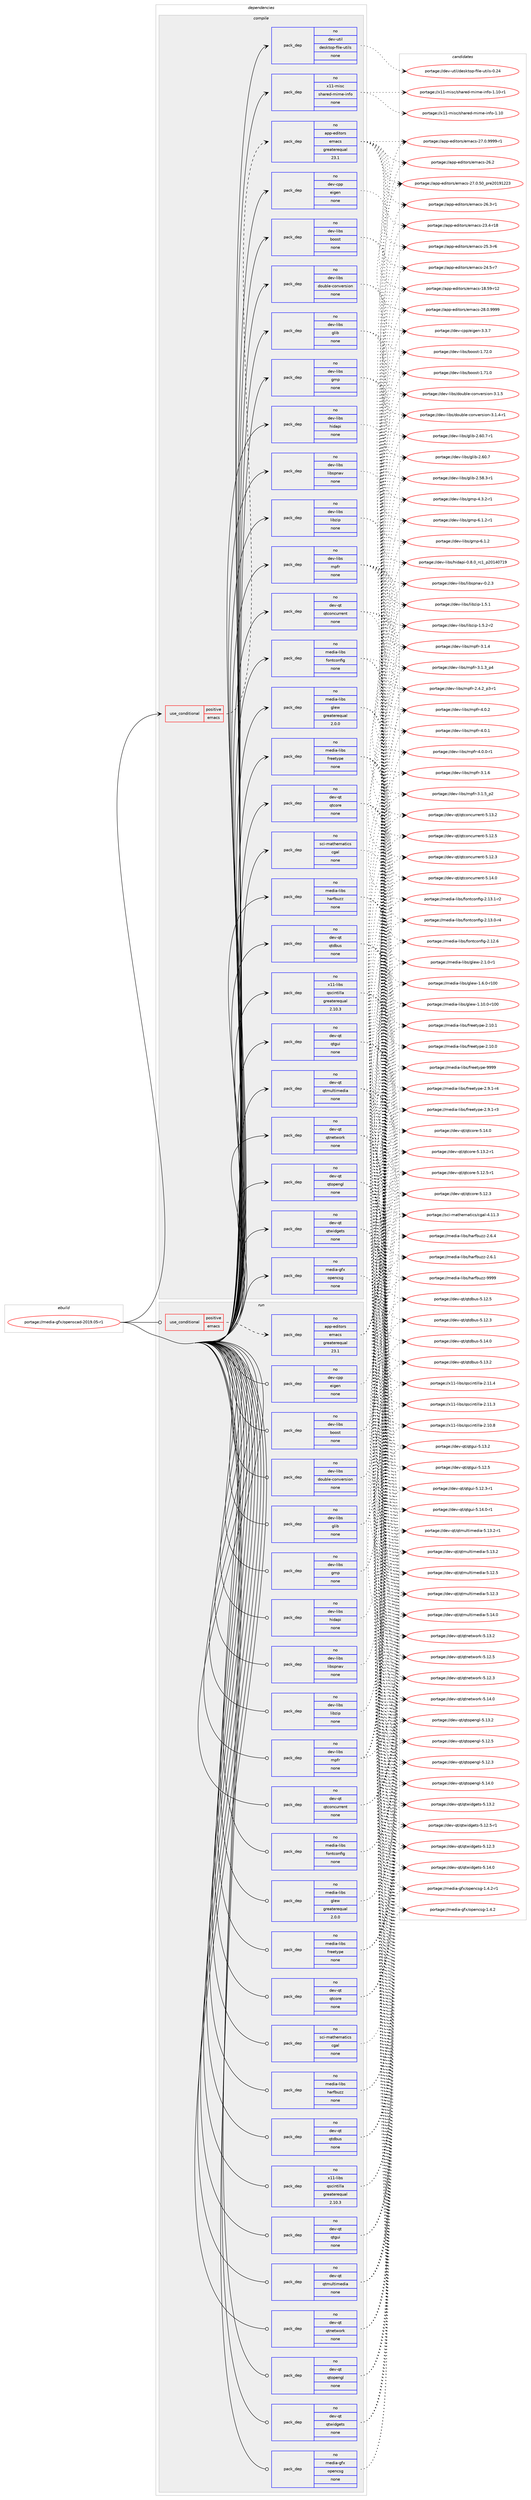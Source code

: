digraph prolog {

# *************
# Graph options
# *************

newrank=true;
concentrate=true;
compound=true;
graph [rankdir=LR,fontname=Helvetica,fontsize=10,ranksep=1.5];#, ranksep=2.5, nodesep=0.2];
edge  [arrowhead=vee];
node  [fontname=Helvetica,fontsize=10];

# **********
# The ebuild
# **********

subgraph cluster_leftcol {
color=gray;
label=<<i>ebuild</i>>;
id [label="portage://media-gfx/openscad-2019.05-r1", color=red, width=4, href="../media-gfx/openscad-2019.05-r1.svg"];
}

# ****************
# The dependencies
# ****************

subgraph cluster_midcol {
color=gray;
label=<<i>dependencies</i>>;
subgraph cluster_compile {
fillcolor="#eeeeee";
style=filled;
label=<<i>compile</i>>;
subgraph cond50183 {
dependency219210 [label=<<TABLE BORDER="0" CELLBORDER="1" CELLSPACING="0" CELLPADDING="4"><TR><TD ROWSPAN="3" CELLPADDING="10">use_conditional</TD></TR><TR><TD>positive</TD></TR><TR><TD>emacs</TD></TR></TABLE>>, shape=none, color=red];
subgraph pack165637 {
dependency219211 [label=<<TABLE BORDER="0" CELLBORDER="1" CELLSPACING="0" CELLPADDING="4" WIDTH="220"><TR><TD ROWSPAN="6" CELLPADDING="30">pack_dep</TD></TR><TR><TD WIDTH="110">no</TD></TR><TR><TD>app-editors</TD></TR><TR><TD>emacs</TD></TR><TR><TD>greaterequal</TD></TR><TR><TD>23.1</TD></TR></TABLE>>, shape=none, color=blue];
}
dependency219210:e -> dependency219211:w [weight=20,style="dashed",arrowhead="vee"];
}
id:e -> dependency219210:w [weight=20,style="solid",arrowhead="vee"];
subgraph pack165638 {
dependency219212 [label=<<TABLE BORDER="0" CELLBORDER="1" CELLSPACING="0" CELLPADDING="4" WIDTH="220"><TR><TD ROWSPAN="6" CELLPADDING="30">pack_dep</TD></TR><TR><TD WIDTH="110">no</TD></TR><TR><TD>dev-cpp</TD></TR><TR><TD>eigen</TD></TR><TR><TD>none</TD></TR><TR><TD></TD></TR></TABLE>>, shape=none, color=blue];
}
id:e -> dependency219212:w [weight=20,style="solid",arrowhead="vee"];
subgraph pack165639 {
dependency219213 [label=<<TABLE BORDER="0" CELLBORDER="1" CELLSPACING="0" CELLPADDING="4" WIDTH="220"><TR><TD ROWSPAN="6" CELLPADDING="30">pack_dep</TD></TR><TR><TD WIDTH="110">no</TD></TR><TR><TD>dev-libs</TD></TR><TR><TD>boost</TD></TR><TR><TD>none</TD></TR><TR><TD></TD></TR></TABLE>>, shape=none, color=blue];
}
id:e -> dependency219213:w [weight=20,style="solid",arrowhead="vee"];
subgraph pack165640 {
dependency219214 [label=<<TABLE BORDER="0" CELLBORDER="1" CELLSPACING="0" CELLPADDING="4" WIDTH="220"><TR><TD ROWSPAN="6" CELLPADDING="30">pack_dep</TD></TR><TR><TD WIDTH="110">no</TD></TR><TR><TD>dev-libs</TD></TR><TR><TD>double-conversion</TD></TR><TR><TD>none</TD></TR><TR><TD></TD></TR></TABLE>>, shape=none, color=blue];
}
id:e -> dependency219214:w [weight=20,style="solid",arrowhead="vee"];
subgraph pack165641 {
dependency219215 [label=<<TABLE BORDER="0" CELLBORDER="1" CELLSPACING="0" CELLPADDING="4" WIDTH="220"><TR><TD ROWSPAN="6" CELLPADDING="30">pack_dep</TD></TR><TR><TD WIDTH="110">no</TD></TR><TR><TD>dev-libs</TD></TR><TR><TD>glib</TD></TR><TR><TD>none</TD></TR><TR><TD></TD></TR></TABLE>>, shape=none, color=blue];
}
id:e -> dependency219215:w [weight=20,style="solid",arrowhead="vee"];
subgraph pack165642 {
dependency219216 [label=<<TABLE BORDER="0" CELLBORDER="1" CELLSPACING="0" CELLPADDING="4" WIDTH="220"><TR><TD ROWSPAN="6" CELLPADDING="30">pack_dep</TD></TR><TR><TD WIDTH="110">no</TD></TR><TR><TD>dev-libs</TD></TR><TR><TD>gmp</TD></TR><TR><TD>none</TD></TR><TR><TD></TD></TR></TABLE>>, shape=none, color=blue];
}
id:e -> dependency219216:w [weight=20,style="solid",arrowhead="vee"];
subgraph pack165643 {
dependency219217 [label=<<TABLE BORDER="0" CELLBORDER="1" CELLSPACING="0" CELLPADDING="4" WIDTH="220"><TR><TD ROWSPAN="6" CELLPADDING="30">pack_dep</TD></TR><TR><TD WIDTH="110">no</TD></TR><TR><TD>dev-libs</TD></TR><TR><TD>hidapi</TD></TR><TR><TD>none</TD></TR><TR><TD></TD></TR></TABLE>>, shape=none, color=blue];
}
id:e -> dependency219217:w [weight=20,style="solid",arrowhead="vee"];
subgraph pack165644 {
dependency219218 [label=<<TABLE BORDER="0" CELLBORDER="1" CELLSPACING="0" CELLPADDING="4" WIDTH="220"><TR><TD ROWSPAN="6" CELLPADDING="30">pack_dep</TD></TR><TR><TD WIDTH="110">no</TD></TR><TR><TD>dev-libs</TD></TR><TR><TD>libspnav</TD></TR><TR><TD>none</TD></TR><TR><TD></TD></TR></TABLE>>, shape=none, color=blue];
}
id:e -> dependency219218:w [weight=20,style="solid",arrowhead="vee"];
subgraph pack165645 {
dependency219219 [label=<<TABLE BORDER="0" CELLBORDER="1" CELLSPACING="0" CELLPADDING="4" WIDTH="220"><TR><TD ROWSPAN="6" CELLPADDING="30">pack_dep</TD></TR><TR><TD WIDTH="110">no</TD></TR><TR><TD>dev-libs</TD></TR><TR><TD>libzip</TD></TR><TR><TD>none</TD></TR><TR><TD></TD></TR></TABLE>>, shape=none, color=blue];
}
id:e -> dependency219219:w [weight=20,style="solid",arrowhead="vee"];
subgraph pack165646 {
dependency219220 [label=<<TABLE BORDER="0" CELLBORDER="1" CELLSPACING="0" CELLPADDING="4" WIDTH="220"><TR><TD ROWSPAN="6" CELLPADDING="30">pack_dep</TD></TR><TR><TD WIDTH="110">no</TD></TR><TR><TD>dev-libs</TD></TR><TR><TD>mpfr</TD></TR><TR><TD>none</TD></TR><TR><TD></TD></TR></TABLE>>, shape=none, color=blue];
}
id:e -> dependency219220:w [weight=20,style="solid",arrowhead="vee"];
subgraph pack165647 {
dependency219221 [label=<<TABLE BORDER="0" CELLBORDER="1" CELLSPACING="0" CELLPADDING="4" WIDTH="220"><TR><TD ROWSPAN="6" CELLPADDING="30">pack_dep</TD></TR><TR><TD WIDTH="110">no</TD></TR><TR><TD>dev-qt</TD></TR><TR><TD>qtconcurrent</TD></TR><TR><TD>none</TD></TR><TR><TD></TD></TR></TABLE>>, shape=none, color=blue];
}
id:e -> dependency219221:w [weight=20,style="solid",arrowhead="vee"];
subgraph pack165648 {
dependency219222 [label=<<TABLE BORDER="0" CELLBORDER="1" CELLSPACING="0" CELLPADDING="4" WIDTH="220"><TR><TD ROWSPAN="6" CELLPADDING="30">pack_dep</TD></TR><TR><TD WIDTH="110">no</TD></TR><TR><TD>dev-qt</TD></TR><TR><TD>qtcore</TD></TR><TR><TD>none</TD></TR><TR><TD></TD></TR></TABLE>>, shape=none, color=blue];
}
id:e -> dependency219222:w [weight=20,style="solid",arrowhead="vee"];
subgraph pack165649 {
dependency219223 [label=<<TABLE BORDER="0" CELLBORDER="1" CELLSPACING="0" CELLPADDING="4" WIDTH="220"><TR><TD ROWSPAN="6" CELLPADDING="30">pack_dep</TD></TR><TR><TD WIDTH="110">no</TD></TR><TR><TD>dev-qt</TD></TR><TR><TD>qtdbus</TD></TR><TR><TD>none</TD></TR><TR><TD></TD></TR></TABLE>>, shape=none, color=blue];
}
id:e -> dependency219223:w [weight=20,style="solid",arrowhead="vee"];
subgraph pack165650 {
dependency219224 [label=<<TABLE BORDER="0" CELLBORDER="1" CELLSPACING="0" CELLPADDING="4" WIDTH="220"><TR><TD ROWSPAN="6" CELLPADDING="30">pack_dep</TD></TR><TR><TD WIDTH="110">no</TD></TR><TR><TD>dev-qt</TD></TR><TR><TD>qtgui</TD></TR><TR><TD>none</TD></TR><TR><TD></TD></TR></TABLE>>, shape=none, color=blue];
}
id:e -> dependency219224:w [weight=20,style="solid",arrowhead="vee"];
subgraph pack165651 {
dependency219225 [label=<<TABLE BORDER="0" CELLBORDER="1" CELLSPACING="0" CELLPADDING="4" WIDTH="220"><TR><TD ROWSPAN="6" CELLPADDING="30">pack_dep</TD></TR><TR><TD WIDTH="110">no</TD></TR><TR><TD>dev-qt</TD></TR><TR><TD>qtmultimedia</TD></TR><TR><TD>none</TD></TR><TR><TD></TD></TR></TABLE>>, shape=none, color=blue];
}
id:e -> dependency219225:w [weight=20,style="solid",arrowhead="vee"];
subgraph pack165652 {
dependency219226 [label=<<TABLE BORDER="0" CELLBORDER="1" CELLSPACING="0" CELLPADDING="4" WIDTH="220"><TR><TD ROWSPAN="6" CELLPADDING="30">pack_dep</TD></TR><TR><TD WIDTH="110">no</TD></TR><TR><TD>dev-qt</TD></TR><TR><TD>qtnetwork</TD></TR><TR><TD>none</TD></TR><TR><TD></TD></TR></TABLE>>, shape=none, color=blue];
}
id:e -> dependency219226:w [weight=20,style="solid",arrowhead="vee"];
subgraph pack165653 {
dependency219227 [label=<<TABLE BORDER="0" CELLBORDER="1" CELLSPACING="0" CELLPADDING="4" WIDTH="220"><TR><TD ROWSPAN="6" CELLPADDING="30">pack_dep</TD></TR><TR><TD WIDTH="110">no</TD></TR><TR><TD>dev-qt</TD></TR><TR><TD>qtopengl</TD></TR><TR><TD>none</TD></TR><TR><TD></TD></TR></TABLE>>, shape=none, color=blue];
}
id:e -> dependency219227:w [weight=20,style="solid",arrowhead="vee"];
subgraph pack165654 {
dependency219228 [label=<<TABLE BORDER="0" CELLBORDER="1" CELLSPACING="0" CELLPADDING="4" WIDTH="220"><TR><TD ROWSPAN="6" CELLPADDING="30">pack_dep</TD></TR><TR><TD WIDTH="110">no</TD></TR><TR><TD>dev-qt</TD></TR><TR><TD>qtwidgets</TD></TR><TR><TD>none</TD></TR><TR><TD></TD></TR></TABLE>>, shape=none, color=blue];
}
id:e -> dependency219228:w [weight=20,style="solid",arrowhead="vee"];
subgraph pack165655 {
dependency219229 [label=<<TABLE BORDER="0" CELLBORDER="1" CELLSPACING="0" CELLPADDING="4" WIDTH="220"><TR><TD ROWSPAN="6" CELLPADDING="30">pack_dep</TD></TR><TR><TD WIDTH="110">no</TD></TR><TR><TD>dev-util</TD></TR><TR><TD>desktop-file-utils</TD></TR><TR><TD>none</TD></TR><TR><TD></TD></TR></TABLE>>, shape=none, color=blue];
}
id:e -> dependency219229:w [weight=20,style="solid",arrowhead="vee"];
subgraph pack165656 {
dependency219230 [label=<<TABLE BORDER="0" CELLBORDER="1" CELLSPACING="0" CELLPADDING="4" WIDTH="220"><TR><TD ROWSPAN="6" CELLPADDING="30">pack_dep</TD></TR><TR><TD WIDTH="110">no</TD></TR><TR><TD>media-gfx</TD></TR><TR><TD>opencsg</TD></TR><TR><TD>none</TD></TR><TR><TD></TD></TR></TABLE>>, shape=none, color=blue];
}
id:e -> dependency219230:w [weight=20,style="solid",arrowhead="vee"];
subgraph pack165657 {
dependency219231 [label=<<TABLE BORDER="0" CELLBORDER="1" CELLSPACING="0" CELLPADDING="4" WIDTH="220"><TR><TD ROWSPAN="6" CELLPADDING="30">pack_dep</TD></TR><TR><TD WIDTH="110">no</TD></TR><TR><TD>media-libs</TD></TR><TR><TD>fontconfig</TD></TR><TR><TD>none</TD></TR><TR><TD></TD></TR></TABLE>>, shape=none, color=blue];
}
id:e -> dependency219231:w [weight=20,style="solid",arrowhead="vee"];
subgraph pack165658 {
dependency219232 [label=<<TABLE BORDER="0" CELLBORDER="1" CELLSPACING="0" CELLPADDING="4" WIDTH="220"><TR><TD ROWSPAN="6" CELLPADDING="30">pack_dep</TD></TR><TR><TD WIDTH="110">no</TD></TR><TR><TD>media-libs</TD></TR><TR><TD>freetype</TD></TR><TR><TD>none</TD></TR><TR><TD></TD></TR></TABLE>>, shape=none, color=blue];
}
id:e -> dependency219232:w [weight=20,style="solid",arrowhead="vee"];
subgraph pack165659 {
dependency219233 [label=<<TABLE BORDER="0" CELLBORDER="1" CELLSPACING="0" CELLPADDING="4" WIDTH="220"><TR><TD ROWSPAN="6" CELLPADDING="30">pack_dep</TD></TR><TR><TD WIDTH="110">no</TD></TR><TR><TD>media-libs</TD></TR><TR><TD>glew</TD></TR><TR><TD>greaterequal</TD></TR><TR><TD>2.0.0</TD></TR></TABLE>>, shape=none, color=blue];
}
id:e -> dependency219233:w [weight=20,style="solid",arrowhead="vee"];
subgraph pack165660 {
dependency219234 [label=<<TABLE BORDER="0" CELLBORDER="1" CELLSPACING="0" CELLPADDING="4" WIDTH="220"><TR><TD ROWSPAN="6" CELLPADDING="30">pack_dep</TD></TR><TR><TD WIDTH="110">no</TD></TR><TR><TD>media-libs</TD></TR><TR><TD>harfbuzz</TD></TR><TR><TD>none</TD></TR><TR><TD></TD></TR></TABLE>>, shape=none, color=blue];
}
id:e -> dependency219234:w [weight=20,style="solid",arrowhead="vee"];
subgraph pack165661 {
dependency219235 [label=<<TABLE BORDER="0" CELLBORDER="1" CELLSPACING="0" CELLPADDING="4" WIDTH="220"><TR><TD ROWSPAN="6" CELLPADDING="30">pack_dep</TD></TR><TR><TD WIDTH="110">no</TD></TR><TR><TD>sci-mathematics</TD></TR><TR><TD>cgal</TD></TR><TR><TD>none</TD></TR><TR><TD></TD></TR></TABLE>>, shape=none, color=blue];
}
id:e -> dependency219235:w [weight=20,style="solid",arrowhead="vee"];
subgraph pack165662 {
dependency219236 [label=<<TABLE BORDER="0" CELLBORDER="1" CELLSPACING="0" CELLPADDING="4" WIDTH="220"><TR><TD ROWSPAN="6" CELLPADDING="30">pack_dep</TD></TR><TR><TD WIDTH="110">no</TD></TR><TR><TD>x11-libs</TD></TR><TR><TD>qscintilla</TD></TR><TR><TD>greaterequal</TD></TR><TR><TD>2.10.3</TD></TR></TABLE>>, shape=none, color=blue];
}
id:e -> dependency219236:w [weight=20,style="solid",arrowhead="vee"];
subgraph pack165663 {
dependency219237 [label=<<TABLE BORDER="0" CELLBORDER="1" CELLSPACING="0" CELLPADDING="4" WIDTH="220"><TR><TD ROWSPAN="6" CELLPADDING="30">pack_dep</TD></TR><TR><TD WIDTH="110">no</TD></TR><TR><TD>x11-misc</TD></TR><TR><TD>shared-mime-info</TD></TR><TR><TD>none</TD></TR><TR><TD></TD></TR></TABLE>>, shape=none, color=blue];
}
id:e -> dependency219237:w [weight=20,style="solid",arrowhead="vee"];
}
subgraph cluster_compileandrun {
fillcolor="#eeeeee";
style=filled;
label=<<i>compile and run</i>>;
}
subgraph cluster_run {
fillcolor="#eeeeee";
style=filled;
label=<<i>run</i>>;
subgraph cond50184 {
dependency219238 [label=<<TABLE BORDER="0" CELLBORDER="1" CELLSPACING="0" CELLPADDING="4"><TR><TD ROWSPAN="3" CELLPADDING="10">use_conditional</TD></TR><TR><TD>positive</TD></TR><TR><TD>emacs</TD></TR></TABLE>>, shape=none, color=red];
subgraph pack165664 {
dependency219239 [label=<<TABLE BORDER="0" CELLBORDER="1" CELLSPACING="0" CELLPADDING="4" WIDTH="220"><TR><TD ROWSPAN="6" CELLPADDING="30">pack_dep</TD></TR><TR><TD WIDTH="110">no</TD></TR><TR><TD>app-editors</TD></TR><TR><TD>emacs</TD></TR><TR><TD>greaterequal</TD></TR><TR><TD>23.1</TD></TR></TABLE>>, shape=none, color=blue];
}
dependency219238:e -> dependency219239:w [weight=20,style="dashed",arrowhead="vee"];
}
id:e -> dependency219238:w [weight=20,style="solid",arrowhead="odot"];
subgraph pack165665 {
dependency219240 [label=<<TABLE BORDER="0" CELLBORDER="1" CELLSPACING="0" CELLPADDING="4" WIDTH="220"><TR><TD ROWSPAN="6" CELLPADDING="30">pack_dep</TD></TR><TR><TD WIDTH="110">no</TD></TR><TR><TD>dev-cpp</TD></TR><TR><TD>eigen</TD></TR><TR><TD>none</TD></TR><TR><TD></TD></TR></TABLE>>, shape=none, color=blue];
}
id:e -> dependency219240:w [weight=20,style="solid",arrowhead="odot"];
subgraph pack165666 {
dependency219241 [label=<<TABLE BORDER="0" CELLBORDER="1" CELLSPACING="0" CELLPADDING="4" WIDTH="220"><TR><TD ROWSPAN="6" CELLPADDING="30">pack_dep</TD></TR><TR><TD WIDTH="110">no</TD></TR><TR><TD>dev-libs</TD></TR><TR><TD>boost</TD></TR><TR><TD>none</TD></TR><TR><TD></TD></TR></TABLE>>, shape=none, color=blue];
}
id:e -> dependency219241:w [weight=20,style="solid",arrowhead="odot"];
subgraph pack165667 {
dependency219242 [label=<<TABLE BORDER="0" CELLBORDER="1" CELLSPACING="0" CELLPADDING="4" WIDTH="220"><TR><TD ROWSPAN="6" CELLPADDING="30">pack_dep</TD></TR><TR><TD WIDTH="110">no</TD></TR><TR><TD>dev-libs</TD></TR><TR><TD>double-conversion</TD></TR><TR><TD>none</TD></TR><TR><TD></TD></TR></TABLE>>, shape=none, color=blue];
}
id:e -> dependency219242:w [weight=20,style="solid",arrowhead="odot"];
subgraph pack165668 {
dependency219243 [label=<<TABLE BORDER="0" CELLBORDER="1" CELLSPACING="0" CELLPADDING="4" WIDTH="220"><TR><TD ROWSPAN="6" CELLPADDING="30">pack_dep</TD></TR><TR><TD WIDTH="110">no</TD></TR><TR><TD>dev-libs</TD></TR><TR><TD>glib</TD></TR><TR><TD>none</TD></TR><TR><TD></TD></TR></TABLE>>, shape=none, color=blue];
}
id:e -> dependency219243:w [weight=20,style="solid",arrowhead="odot"];
subgraph pack165669 {
dependency219244 [label=<<TABLE BORDER="0" CELLBORDER="1" CELLSPACING="0" CELLPADDING="4" WIDTH="220"><TR><TD ROWSPAN="6" CELLPADDING="30">pack_dep</TD></TR><TR><TD WIDTH="110">no</TD></TR><TR><TD>dev-libs</TD></TR><TR><TD>gmp</TD></TR><TR><TD>none</TD></TR><TR><TD></TD></TR></TABLE>>, shape=none, color=blue];
}
id:e -> dependency219244:w [weight=20,style="solid",arrowhead="odot"];
subgraph pack165670 {
dependency219245 [label=<<TABLE BORDER="0" CELLBORDER="1" CELLSPACING="0" CELLPADDING="4" WIDTH="220"><TR><TD ROWSPAN="6" CELLPADDING="30">pack_dep</TD></TR><TR><TD WIDTH="110">no</TD></TR><TR><TD>dev-libs</TD></TR><TR><TD>hidapi</TD></TR><TR><TD>none</TD></TR><TR><TD></TD></TR></TABLE>>, shape=none, color=blue];
}
id:e -> dependency219245:w [weight=20,style="solid",arrowhead="odot"];
subgraph pack165671 {
dependency219246 [label=<<TABLE BORDER="0" CELLBORDER="1" CELLSPACING="0" CELLPADDING="4" WIDTH="220"><TR><TD ROWSPAN="6" CELLPADDING="30">pack_dep</TD></TR><TR><TD WIDTH="110">no</TD></TR><TR><TD>dev-libs</TD></TR><TR><TD>libspnav</TD></TR><TR><TD>none</TD></TR><TR><TD></TD></TR></TABLE>>, shape=none, color=blue];
}
id:e -> dependency219246:w [weight=20,style="solid",arrowhead="odot"];
subgraph pack165672 {
dependency219247 [label=<<TABLE BORDER="0" CELLBORDER="1" CELLSPACING="0" CELLPADDING="4" WIDTH="220"><TR><TD ROWSPAN="6" CELLPADDING="30">pack_dep</TD></TR><TR><TD WIDTH="110">no</TD></TR><TR><TD>dev-libs</TD></TR><TR><TD>libzip</TD></TR><TR><TD>none</TD></TR><TR><TD></TD></TR></TABLE>>, shape=none, color=blue];
}
id:e -> dependency219247:w [weight=20,style="solid",arrowhead="odot"];
subgraph pack165673 {
dependency219248 [label=<<TABLE BORDER="0" CELLBORDER="1" CELLSPACING="0" CELLPADDING="4" WIDTH="220"><TR><TD ROWSPAN="6" CELLPADDING="30">pack_dep</TD></TR><TR><TD WIDTH="110">no</TD></TR><TR><TD>dev-libs</TD></TR><TR><TD>mpfr</TD></TR><TR><TD>none</TD></TR><TR><TD></TD></TR></TABLE>>, shape=none, color=blue];
}
id:e -> dependency219248:w [weight=20,style="solid",arrowhead="odot"];
subgraph pack165674 {
dependency219249 [label=<<TABLE BORDER="0" CELLBORDER="1" CELLSPACING="0" CELLPADDING="4" WIDTH="220"><TR><TD ROWSPAN="6" CELLPADDING="30">pack_dep</TD></TR><TR><TD WIDTH="110">no</TD></TR><TR><TD>dev-qt</TD></TR><TR><TD>qtconcurrent</TD></TR><TR><TD>none</TD></TR><TR><TD></TD></TR></TABLE>>, shape=none, color=blue];
}
id:e -> dependency219249:w [weight=20,style="solid",arrowhead="odot"];
subgraph pack165675 {
dependency219250 [label=<<TABLE BORDER="0" CELLBORDER="1" CELLSPACING="0" CELLPADDING="4" WIDTH="220"><TR><TD ROWSPAN="6" CELLPADDING="30">pack_dep</TD></TR><TR><TD WIDTH="110">no</TD></TR><TR><TD>dev-qt</TD></TR><TR><TD>qtcore</TD></TR><TR><TD>none</TD></TR><TR><TD></TD></TR></TABLE>>, shape=none, color=blue];
}
id:e -> dependency219250:w [weight=20,style="solid",arrowhead="odot"];
subgraph pack165676 {
dependency219251 [label=<<TABLE BORDER="0" CELLBORDER="1" CELLSPACING="0" CELLPADDING="4" WIDTH="220"><TR><TD ROWSPAN="6" CELLPADDING="30">pack_dep</TD></TR><TR><TD WIDTH="110">no</TD></TR><TR><TD>dev-qt</TD></TR><TR><TD>qtdbus</TD></TR><TR><TD>none</TD></TR><TR><TD></TD></TR></TABLE>>, shape=none, color=blue];
}
id:e -> dependency219251:w [weight=20,style="solid",arrowhead="odot"];
subgraph pack165677 {
dependency219252 [label=<<TABLE BORDER="0" CELLBORDER="1" CELLSPACING="0" CELLPADDING="4" WIDTH="220"><TR><TD ROWSPAN="6" CELLPADDING="30">pack_dep</TD></TR><TR><TD WIDTH="110">no</TD></TR><TR><TD>dev-qt</TD></TR><TR><TD>qtgui</TD></TR><TR><TD>none</TD></TR><TR><TD></TD></TR></TABLE>>, shape=none, color=blue];
}
id:e -> dependency219252:w [weight=20,style="solid",arrowhead="odot"];
subgraph pack165678 {
dependency219253 [label=<<TABLE BORDER="0" CELLBORDER="1" CELLSPACING="0" CELLPADDING="4" WIDTH="220"><TR><TD ROWSPAN="6" CELLPADDING="30">pack_dep</TD></TR><TR><TD WIDTH="110">no</TD></TR><TR><TD>dev-qt</TD></TR><TR><TD>qtmultimedia</TD></TR><TR><TD>none</TD></TR><TR><TD></TD></TR></TABLE>>, shape=none, color=blue];
}
id:e -> dependency219253:w [weight=20,style="solid",arrowhead="odot"];
subgraph pack165679 {
dependency219254 [label=<<TABLE BORDER="0" CELLBORDER="1" CELLSPACING="0" CELLPADDING="4" WIDTH="220"><TR><TD ROWSPAN="6" CELLPADDING="30">pack_dep</TD></TR><TR><TD WIDTH="110">no</TD></TR><TR><TD>dev-qt</TD></TR><TR><TD>qtnetwork</TD></TR><TR><TD>none</TD></TR><TR><TD></TD></TR></TABLE>>, shape=none, color=blue];
}
id:e -> dependency219254:w [weight=20,style="solid",arrowhead="odot"];
subgraph pack165680 {
dependency219255 [label=<<TABLE BORDER="0" CELLBORDER="1" CELLSPACING="0" CELLPADDING="4" WIDTH="220"><TR><TD ROWSPAN="6" CELLPADDING="30">pack_dep</TD></TR><TR><TD WIDTH="110">no</TD></TR><TR><TD>dev-qt</TD></TR><TR><TD>qtopengl</TD></TR><TR><TD>none</TD></TR><TR><TD></TD></TR></TABLE>>, shape=none, color=blue];
}
id:e -> dependency219255:w [weight=20,style="solid",arrowhead="odot"];
subgraph pack165681 {
dependency219256 [label=<<TABLE BORDER="0" CELLBORDER="1" CELLSPACING="0" CELLPADDING="4" WIDTH="220"><TR><TD ROWSPAN="6" CELLPADDING="30">pack_dep</TD></TR><TR><TD WIDTH="110">no</TD></TR><TR><TD>dev-qt</TD></TR><TR><TD>qtwidgets</TD></TR><TR><TD>none</TD></TR><TR><TD></TD></TR></TABLE>>, shape=none, color=blue];
}
id:e -> dependency219256:w [weight=20,style="solid",arrowhead="odot"];
subgraph pack165682 {
dependency219257 [label=<<TABLE BORDER="0" CELLBORDER="1" CELLSPACING="0" CELLPADDING="4" WIDTH="220"><TR><TD ROWSPAN="6" CELLPADDING="30">pack_dep</TD></TR><TR><TD WIDTH="110">no</TD></TR><TR><TD>media-gfx</TD></TR><TR><TD>opencsg</TD></TR><TR><TD>none</TD></TR><TR><TD></TD></TR></TABLE>>, shape=none, color=blue];
}
id:e -> dependency219257:w [weight=20,style="solid",arrowhead="odot"];
subgraph pack165683 {
dependency219258 [label=<<TABLE BORDER="0" CELLBORDER="1" CELLSPACING="0" CELLPADDING="4" WIDTH="220"><TR><TD ROWSPAN="6" CELLPADDING="30">pack_dep</TD></TR><TR><TD WIDTH="110">no</TD></TR><TR><TD>media-libs</TD></TR><TR><TD>fontconfig</TD></TR><TR><TD>none</TD></TR><TR><TD></TD></TR></TABLE>>, shape=none, color=blue];
}
id:e -> dependency219258:w [weight=20,style="solid",arrowhead="odot"];
subgraph pack165684 {
dependency219259 [label=<<TABLE BORDER="0" CELLBORDER="1" CELLSPACING="0" CELLPADDING="4" WIDTH="220"><TR><TD ROWSPAN="6" CELLPADDING="30">pack_dep</TD></TR><TR><TD WIDTH="110">no</TD></TR><TR><TD>media-libs</TD></TR><TR><TD>freetype</TD></TR><TR><TD>none</TD></TR><TR><TD></TD></TR></TABLE>>, shape=none, color=blue];
}
id:e -> dependency219259:w [weight=20,style="solid",arrowhead="odot"];
subgraph pack165685 {
dependency219260 [label=<<TABLE BORDER="0" CELLBORDER="1" CELLSPACING="0" CELLPADDING="4" WIDTH="220"><TR><TD ROWSPAN="6" CELLPADDING="30">pack_dep</TD></TR><TR><TD WIDTH="110">no</TD></TR><TR><TD>media-libs</TD></TR><TR><TD>glew</TD></TR><TR><TD>greaterequal</TD></TR><TR><TD>2.0.0</TD></TR></TABLE>>, shape=none, color=blue];
}
id:e -> dependency219260:w [weight=20,style="solid",arrowhead="odot"];
subgraph pack165686 {
dependency219261 [label=<<TABLE BORDER="0" CELLBORDER="1" CELLSPACING="0" CELLPADDING="4" WIDTH="220"><TR><TD ROWSPAN="6" CELLPADDING="30">pack_dep</TD></TR><TR><TD WIDTH="110">no</TD></TR><TR><TD>media-libs</TD></TR><TR><TD>harfbuzz</TD></TR><TR><TD>none</TD></TR><TR><TD></TD></TR></TABLE>>, shape=none, color=blue];
}
id:e -> dependency219261:w [weight=20,style="solid",arrowhead="odot"];
subgraph pack165687 {
dependency219262 [label=<<TABLE BORDER="0" CELLBORDER="1" CELLSPACING="0" CELLPADDING="4" WIDTH="220"><TR><TD ROWSPAN="6" CELLPADDING="30">pack_dep</TD></TR><TR><TD WIDTH="110">no</TD></TR><TR><TD>sci-mathematics</TD></TR><TR><TD>cgal</TD></TR><TR><TD>none</TD></TR><TR><TD></TD></TR></TABLE>>, shape=none, color=blue];
}
id:e -> dependency219262:w [weight=20,style="solid",arrowhead="odot"];
subgraph pack165688 {
dependency219263 [label=<<TABLE BORDER="0" CELLBORDER="1" CELLSPACING="0" CELLPADDING="4" WIDTH="220"><TR><TD ROWSPAN="6" CELLPADDING="30">pack_dep</TD></TR><TR><TD WIDTH="110">no</TD></TR><TR><TD>x11-libs</TD></TR><TR><TD>qscintilla</TD></TR><TR><TD>greaterequal</TD></TR><TR><TD>2.10.3</TD></TR></TABLE>>, shape=none, color=blue];
}
id:e -> dependency219263:w [weight=20,style="solid",arrowhead="odot"];
}
}

# **************
# The candidates
# **************

subgraph cluster_choices {
rank=same;
color=gray;
label=<<i>candidates</i>>;

subgraph choice165637 {
color=black;
nodesep=1;
choice971121124510110010511611111411547101109979911545505646484657575757 [label="portage://app-editors/emacs-28.0.9999", color=red, width=4,href="../app-editors/emacs-28.0.9999.svg"];
choice9711211245101100105116111114115471011099799115455055464846575757574511449 [label="portage://app-editors/emacs-27.0.9999-r1", color=red, width=4,href="../app-editors/emacs-27.0.9999-r1.svg"];
choice97112112451011001051161111141154710110997991154550554648465348951121141015048495749505051 [label="portage://app-editors/emacs-27.0.50_pre20191223", color=red, width=4,href="../app-editors/emacs-27.0.50_pre20191223.svg"];
choice971121124510110010511611111411547101109979911545505446514511449 [label="portage://app-editors/emacs-26.3-r1", color=red, width=4,href="../app-editors/emacs-26.3-r1.svg"];
choice97112112451011001051161111141154710110997991154550544650 [label="portage://app-editors/emacs-26.2", color=red, width=4,href="../app-editors/emacs-26.2.svg"];
choice971121124510110010511611111411547101109979911545505346514511454 [label="portage://app-editors/emacs-25.3-r6", color=red, width=4,href="../app-editors/emacs-25.3-r6.svg"];
choice971121124510110010511611111411547101109979911545505246534511455 [label="portage://app-editors/emacs-24.5-r7", color=red, width=4,href="../app-editors/emacs-24.5-r7.svg"];
choice97112112451011001051161111141154710110997991154550514652451144956 [label="portage://app-editors/emacs-23.4-r18", color=red, width=4,href="../app-editors/emacs-23.4-r18.svg"];
choice9711211245101100105116111114115471011099799115454956465357451144950 [label="portage://app-editors/emacs-18.59-r12", color=red, width=4,href="../app-editors/emacs-18.59-r12.svg"];
dependency219211:e -> choice971121124510110010511611111411547101109979911545505646484657575757:w [style=dotted,weight="100"];
dependency219211:e -> choice9711211245101100105116111114115471011099799115455055464846575757574511449:w [style=dotted,weight="100"];
dependency219211:e -> choice97112112451011001051161111141154710110997991154550554648465348951121141015048495749505051:w [style=dotted,weight="100"];
dependency219211:e -> choice971121124510110010511611111411547101109979911545505446514511449:w [style=dotted,weight="100"];
dependency219211:e -> choice97112112451011001051161111141154710110997991154550544650:w [style=dotted,weight="100"];
dependency219211:e -> choice971121124510110010511611111411547101109979911545505346514511454:w [style=dotted,weight="100"];
dependency219211:e -> choice971121124510110010511611111411547101109979911545505246534511455:w [style=dotted,weight="100"];
dependency219211:e -> choice97112112451011001051161111141154710110997991154550514652451144956:w [style=dotted,weight="100"];
dependency219211:e -> choice9711211245101100105116111114115471011099799115454956465357451144950:w [style=dotted,weight="100"];
}
subgraph choice165638 {
color=black;
nodesep=1;
choice100101118459911211247101105103101110455146514655 [label="portage://dev-cpp/eigen-3.3.7", color=red, width=4,href="../dev-cpp/eigen-3.3.7.svg"];
dependency219212:e -> choice100101118459911211247101105103101110455146514655:w [style=dotted,weight="100"];
}
subgraph choice165639 {
color=black;
nodesep=1;
choice1001011184510810598115479811111111511645494655504648 [label="portage://dev-libs/boost-1.72.0", color=red, width=4,href="../dev-libs/boost-1.72.0.svg"];
choice1001011184510810598115479811111111511645494655494648 [label="portage://dev-libs/boost-1.71.0", color=red, width=4,href="../dev-libs/boost-1.71.0.svg"];
dependency219213:e -> choice1001011184510810598115479811111111511645494655504648:w [style=dotted,weight="100"];
dependency219213:e -> choice1001011184510810598115479811111111511645494655494648:w [style=dotted,weight="100"];
}
subgraph choice165640 {
color=black;
nodesep=1;
choice100101118451081059811547100111117981081014599111110118101114115105111110455146494653 [label="portage://dev-libs/double-conversion-3.1.5", color=red, width=4,href="../dev-libs/double-conversion-3.1.5.svg"];
choice1001011184510810598115471001111179810810145991111101181011141151051111104551464946524511449 [label="portage://dev-libs/double-conversion-3.1.4-r1", color=red, width=4,href="../dev-libs/double-conversion-3.1.4-r1.svg"];
dependency219214:e -> choice100101118451081059811547100111117981081014599111110118101114115105111110455146494653:w [style=dotted,weight="100"];
dependency219214:e -> choice1001011184510810598115471001111179810810145991111101181011141151051111104551464946524511449:w [style=dotted,weight="100"];
}
subgraph choice165641 {
color=black;
nodesep=1;
choice10010111845108105981154710310810598455046544846554511449 [label="portage://dev-libs/glib-2.60.7-r1", color=red, width=4,href="../dev-libs/glib-2.60.7-r1.svg"];
choice1001011184510810598115471031081059845504654484655 [label="portage://dev-libs/glib-2.60.7", color=red, width=4,href="../dev-libs/glib-2.60.7.svg"];
choice10010111845108105981154710310810598455046535646514511449 [label="portage://dev-libs/glib-2.58.3-r1", color=red, width=4,href="../dev-libs/glib-2.58.3-r1.svg"];
dependency219215:e -> choice10010111845108105981154710310810598455046544846554511449:w [style=dotted,weight="100"];
dependency219215:e -> choice1001011184510810598115471031081059845504654484655:w [style=dotted,weight="100"];
dependency219215:e -> choice10010111845108105981154710310810598455046535646514511449:w [style=dotted,weight="100"];
}
subgraph choice165642 {
color=black;
nodesep=1;
choice1001011184510810598115471031091124554464946504511449 [label="portage://dev-libs/gmp-6.1.2-r1", color=red, width=4,href="../dev-libs/gmp-6.1.2-r1.svg"];
choice100101118451081059811547103109112455446494650 [label="portage://dev-libs/gmp-6.1.2", color=red, width=4,href="../dev-libs/gmp-6.1.2.svg"];
choice1001011184510810598115471031091124552465146504511449 [label="portage://dev-libs/gmp-4.3.2-r1", color=red, width=4,href="../dev-libs/gmp-4.3.2-r1.svg"];
dependency219216:e -> choice1001011184510810598115471031091124554464946504511449:w [style=dotted,weight="100"];
dependency219216:e -> choice100101118451081059811547103109112455446494650:w [style=dotted,weight="100"];
dependency219216:e -> choice1001011184510810598115471031091124552465146504511449:w [style=dotted,weight="100"];
}
subgraph choice165643 {
color=black;
nodesep=1;
choice10010111845108105981154710410510097112105454846564648951149949951125048495248554957 [label="portage://dev-libs/hidapi-0.8.0_rc1_p20140719", color=red, width=4,href="../dev-libs/hidapi-0.8.0_rc1_p20140719.svg"];
dependency219217:e -> choice10010111845108105981154710410510097112105454846564648951149949951125048495248554957:w [style=dotted,weight="100"];
}
subgraph choice165644 {
color=black;
nodesep=1;
choice1001011184510810598115471081059811511211097118454846504651 [label="portage://dev-libs/libspnav-0.2.3", color=red, width=4,href="../dev-libs/libspnav-0.2.3.svg"];
dependency219218:e -> choice1001011184510810598115471081059811511211097118454846504651:w [style=dotted,weight="100"];
}
subgraph choice165645 {
color=black;
nodesep=1;
choice100101118451081059811547108105981221051124549465346504511450 [label="portage://dev-libs/libzip-1.5.2-r2", color=red, width=4,href="../dev-libs/libzip-1.5.2-r2.svg"];
choice10010111845108105981154710810598122105112454946534649 [label="portage://dev-libs/libzip-1.5.1", color=red, width=4,href="../dev-libs/libzip-1.5.1.svg"];
dependency219219:e -> choice100101118451081059811547108105981221051124549465346504511450:w [style=dotted,weight="100"];
dependency219219:e -> choice10010111845108105981154710810598122105112454946534649:w [style=dotted,weight="100"];
}
subgraph choice165646 {
color=black;
nodesep=1;
choice100101118451081059811547109112102114455246484650 [label="portage://dev-libs/mpfr-4.0.2", color=red, width=4,href="../dev-libs/mpfr-4.0.2.svg"];
choice100101118451081059811547109112102114455246484649 [label="portage://dev-libs/mpfr-4.0.1", color=red, width=4,href="../dev-libs/mpfr-4.0.1.svg"];
choice1001011184510810598115471091121021144552464846484511449 [label="portage://dev-libs/mpfr-4.0.0-r1", color=red, width=4,href="../dev-libs/mpfr-4.0.0-r1.svg"];
choice100101118451081059811547109112102114455146494654 [label="portage://dev-libs/mpfr-3.1.6", color=red, width=4,href="../dev-libs/mpfr-3.1.6.svg"];
choice1001011184510810598115471091121021144551464946539511250 [label="portage://dev-libs/mpfr-3.1.5_p2", color=red, width=4,href="../dev-libs/mpfr-3.1.5_p2.svg"];
choice100101118451081059811547109112102114455146494652 [label="portage://dev-libs/mpfr-3.1.4", color=red, width=4,href="../dev-libs/mpfr-3.1.4.svg"];
choice1001011184510810598115471091121021144551464946519511252 [label="portage://dev-libs/mpfr-3.1.3_p4", color=red, width=4,href="../dev-libs/mpfr-3.1.3_p4.svg"];
choice10010111845108105981154710911210211445504652465095112514511449 [label="portage://dev-libs/mpfr-2.4.2_p3-r1", color=red, width=4,href="../dev-libs/mpfr-2.4.2_p3-r1.svg"];
dependency219220:e -> choice100101118451081059811547109112102114455246484650:w [style=dotted,weight="100"];
dependency219220:e -> choice100101118451081059811547109112102114455246484649:w [style=dotted,weight="100"];
dependency219220:e -> choice1001011184510810598115471091121021144552464846484511449:w [style=dotted,weight="100"];
dependency219220:e -> choice100101118451081059811547109112102114455146494654:w [style=dotted,weight="100"];
dependency219220:e -> choice1001011184510810598115471091121021144551464946539511250:w [style=dotted,weight="100"];
dependency219220:e -> choice100101118451081059811547109112102114455146494652:w [style=dotted,weight="100"];
dependency219220:e -> choice1001011184510810598115471091121021144551464946519511252:w [style=dotted,weight="100"];
dependency219220:e -> choice10010111845108105981154710911210211445504652465095112514511449:w [style=dotted,weight="100"];
}
subgraph choice165647 {
color=black;
nodesep=1;
choice1001011184511311647113116991111109911711411410111011645534649524648 [label="portage://dev-qt/qtconcurrent-5.14.0", color=red, width=4,href="../dev-qt/qtconcurrent-5.14.0.svg"];
choice1001011184511311647113116991111109911711411410111011645534649514650 [label="portage://dev-qt/qtconcurrent-5.13.2", color=red, width=4,href="../dev-qt/qtconcurrent-5.13.2.svg"];
choice1001011184511311647113116991111109911711411410111011645534649504653 [label="portage://dev-qt/qtconcurrent-5.12.5", color=red, width=4,href="../dev-qt/qtconcurrent-5.12.5.svg"];
choice1001011184511311647113116991111109911711411410111011645534649504651 [label="portage://dev-qt/qtconcurrent-5.12.3", color=red, width=4,href="../dev-qt/qtconcurrent-5.12.3.svg"];
dependency219221:e -> choice1001011184511311647113116991111109911711411410111011645534649524648:w [style=dotted,weight="100"];
dependency219221:e -> choice1001011184511311647113116991111109911711411410111011645534649514650:w [style=dotted,weight="100"];
dependency219221:e -> choice1001011184511311647113116991111109911711411410111011645534649504653:w [style=dotted,weight="100"];
dependency219221:e -> choice1001011184511311647113116991111109911711411410111011645534649504651:w [style=dotted,weight="100"];
}
subgraph choice165648 {
color=black;
nodesep=1;
choice10010111845113116471131169911111410145534649524648 [label="portage://dev-qt/qtcore-5.14.0", color=red, width=4,href="../dev-qt/qtcore-5.14.0.svg"];
choice100101118451131164711311699111114101455346495146504511449 [label="portage://dev-qt/qtcore-5.13.2-r1", color=red, width=4,href="../dev-qt/qtcore-5.13.2-r1.svg"];
choice100101118451131164711311699111114101455346495046534511449 [label="portage://dev-qt/qtcore-5.12.5-r1", color=red, width=4,href="../dev-qt/qtcore-5.12.5-r1.svg"];
choice10010111845113116471131169911111410145534649504651 [label="portage://dev-qt/qtcore-5.12.3", color=red, width=4,href="../dev-qt/qtcore-5.12.3.svg"];
dependency219222:e -> choice10010111845113116471131169911111410145534649524648:w [style=dotted,weight="100"];
dependency219222:e -> choice100101118451131164711311699111114101455346495146504511449:w [style=dotted,weight="100"];
dependency219222:e -> choice100101118451131164711311699111114101455346495046534511449:w [style=dotted,weight="100"];
dependency219222:e -> choice10010111845113116471131169911111410145534649504651:w [style=dotted,weight="100"];
}
subgraph choice165649 {
color=black;
nodesep=1;
choice10010111845113116471131161009811711545534649524648 [label="portage://dev-qt/qtdbus-5.14.0", color=red, width=4,href="../dev-qt/qtdbus-5.14.0.svg"];
choice10010111845113116471131161009811711545534649514650 [label="portage://dev-qt/qtdbus-5.13.2", color=red, width=4,href="../dev-qt/qtdbus-5.13.2.svg"];
choice10010111845113116471131161009811711545534649504653 [label="portage://dev-qt/qtdbus-5.12.5", color=red, width=4,href="../dev-qt/qtdbus-5.12.5.svg"];
choice10010111845113116471131161009811711545534649504651 [label="portage://dev-qt/qtdbus-5.12.3", color=red, width=4,href="../dev-qt/qtdbus-5.12.3.svg"];
dependency219223:e -> choice10010111845113116471131161009811711545534649524648:w [style=dotted,weight="100"];
dependency219223:e -> choice10010111845113116471131161009811711545534649514650:w [style=dotted,weight="100"];
dependency219223:e -> choice10010111845113116471131161009811711545534649504653:w [style=dotted,weight="100"];
dependency219223:e -> choice10010111845113116471131161009811711545534649504651:w [style=dotted,weight="100"];
}
subgraph choice165650 {
color=black;
nodesep=1;
choice1001011184511311647113116103117105455346495246484511449 [label="portage://dev-qt/qtgui-5.14.0-r1", color=red, width=4,href="../dev-qt/qtgui-5.14.0-r1.svg"];
choice100101118451131164711311610311710545534649514650 [label="portage://dev-qt/qtgui-5.13.2", color=red, width=4,href="../dev-qt/qtgui-5.13.2.svg"];
choice100101118451131164711311610311710545534649504653 [label="portage://dev-qt/qtgui-5.12.5", color=red, width=4,href="../dev-qt/qtgui-5.12.5.svg"];
choice1001011184511311647113116103117105455346495046514511449 [label="portage://dev-qt/qtgui-5.12.3-r1", color=red, width=4,href="../dev-qt/qtgui-5.12.3-r1.svg"];
dependency219224:e -> choice1001011184511311647113116103117105455346495246484511449:w [style=dotted,weight="100"];
dependency219224:e -> choice100101118451131164711311610311710545534649514650:w [style=dotted,weight="100"];
dependency219224:e -> choice100101118451131164711311610311710545534649504653:w [style=dotted,weight="100"];
dependency219224:e -> choice1001011184511311647113116103117105455346495046514511449:w [style=dotted,weight="100"];
}
subgraph choice165651 {
color=black;
nodesep=1;
choice10010111845113116471131161091171081161051091011001059745534649524648 [label="portage://dev-qt/qtmultimedia-5.14.0", color=red, width=4,href="../dev-qt/qtmultimedia-5.14.0.svg"];
choice100101118451131164711311610911710811610510910110010597455346495146504511449 [label="portage://dev-qt/qtmultimedia-5.13.2-r1", color=red, width=4,href="../dev-qt/qtmultimedia-5.13.2-r1.svg"];
choice10010111845113116471131161091171081161051091011001059745534649514650 [label="portage://dev-qt/qtmultimedia-5.13.2", color=red, width=4,href="../dev-qt/qtmultimedia-5.13.2.svg"];
choice10010111845113116471131161091171081161051091011001059745534649504653 [label="portage://dev-qt/qtmultimedia-5.12.5", color=red, width=4,href="../dev-qt/qtmultimedia-5.12.5.svg"];
choice10010111845113116471131161091171081161051091011001059745534649504651 [label="portage://dev-qt/qtmultimedia-5.12.3", color=red, width=4,href="../dev-qt/qtmultimedia-5.12.3.svg"];
dependency219225:e -> choice10010111845113116471131161091171081161051091011001059745534649524648:w [style=dotted,weight="100"];
dependency219225:e -> choice100101118451131164711311610911710811610510910110010597455346495146504511449:w [style=dotted,weight="100"];
dependency219225:e -> choice10010111845113116471131161091171081161051091011001059745534649514650:w [style=dotted,weight="100"];
dependency219225:e -> choice10010111845113116471131161091171081161051091011001059745534649504653:w [style=dotted,weight="100"];
dependency219225:e -> choice10010111845113116471131161091171081161051091011001059745534649504651:w [style=dotted,weight="100"];
}
subgraph choice165652 {
color=black;
nodesep=1;
choice100101118451131164711311611010111611911111410745534649524648 [label="portage://dev-qt/qtnetwork-5.14.0", color=red, width=4,href="../dev-qt/qtnetwork-5.14.0.svg"];
choice100101118451131164711311611010111611911111410745534649514650 [label="portage://dev-qt/qtnetwork-5.13.2", color=red, width=4,href="../dev-qt/qtnetwork-5.13.2.svg"];
choice100101118451131164711311611010111611911111410745534649504653 [label="portage://dev-qt/qtnetwork-5.12.5", color=red, width=4,href="../dev-qt/qtnetwork-5.12.5.svg"];
choice100101118451131164711311611010111611911111410745534649504651 [label="portage://dev-qt/qtnetwork-5.12.3", color=red, width=4,href="../dev-qt/qtnetwork-5.12.3.svg"];
dependency219226:e -> choice100101118451131164711311611010111611911111410745534649524648:w [style=dotted,weight="100"];
dependency219226:e -> choice100101118451131164711311611010111611911111410745534649514650:w [style=dotted,weight="100"];
dependency219226:e -> choice100101118451131164711311611010111611911111410745534649504653:w [style=dotted,weight="100"];
dependency219226:e -> choice100101118451131164711311611010111611911111410745534649504651:w [style=dotted,weight="100"];
}
subgraph choice165653 {
color=black;
nodesep=1;
choice100101118451131164711311611111210111010310845534649524648 [label="portage://dev-qt/qtopengl-5.14.0", color=red, width=4,href="../dev-qt/qtopengl-5.14.0.svg"];
choice100101118451131164711311611111210111010310845534649514650 [label="portage://dev-qt/qtopengl-5.13.2", color=red, width=4,href="../dev-qt/qtopengl-5.13.2.svg"];
choice100101118451131164711311611111210111010310845534649504653 [label="portage://dev-qt/qtopengl-5.12.5", color=red, width=4,href="../dev-qt/qtopengl-5.12.5.svg"];
choice100101118451131164711311611111210111010310845534649504651 [label="portage://dev-qt/qtopengl-5.12.3", color=red, width=4,href="../dev-qt/qtopengl-5.12.3.svg"];
dependency219227:e -> choice100101118451131164711311611111210111010310845534649524648:w [style=dotted,weight="100"];
dependency219227:e -> choice100101118451131164711311611111210111010310845534649514650:w [style=dotted,weight="100"];
dependency219227:e -> choice100101118451131164711311611111210111010310845534649504653:w [style=dotted,weight="100"];
dependency219227:e -> choice100101118451131164711311611111210111010310845534649504651:w [style=dotted,weight="100"];
}
subgraph choice165654 {
color=black;
nodesep=1;
choice100101118451131164711311611910510010310111611545534649524648 [label="portage://dev-qt/qtwidgets-5.14.0", color=red, width=4,href="../dev-qt/qtwidgets-5.14.0.svg"];
choice100101118451131164711311611910510010310111611545534649514650 [label="portage://dev-qt/qtwidgets-5.13.2", color=red, width=4,href="../dev-qt/qtwidgets-5.13.2.svg"];
choice1001011184511311647113116119105100103101116115455346495046534511449 [label="portage://dev-qt/qtwidgets-5.12.5-r1", color=red, width=4,href="../dev-qt/qtwidgets-5.12.5-r1.svg"];
choice100101118451131164711311611910510010310111611545534649504651 [label="portage://dev-qt/qtwidgets-5.12.3", color=red, width=4,href="../dev-qt/qtwidgets-5.12.3.svg"];
dependency219228:e -> choice100101118451131164711311611910510010310111611545534649524648:w [style=dotted,weight="100"];
dependency219228:e -> choice100101118451131164711311611910510010310111611545534649514650:w [style=dotted,weight="100"];
dependency219228:e -> choice1001011184511311647113116119105100103101116115455346495046534511449:w [style=dotted,weight="100"];
dependency219228:e -> choice100101118451131164711311611910510010310111611545534649504651:w [style=dotted,weight="100"];
}
subgraph choice165655 {
color=black;
nodesep=1;
choice100101118451171161051084710010111510711611111245102105108101451171161051081154548465052 [label="portage://dev-util/desktop-file-utils-0.24", color=red, width=4,href="../dev-util/desktop-file-utils-0.24.svg"];
dependency219229:e -> choice100101118451171161051084710010111510711611111245102105108101451171161051081154548465052:w [style=dotted,weight="100"];
}
subgraph choice165656 {
color=black;
nodesep=1;
choice109101100105974510310212047111112101110991151034549465246504511449 [label="portage://media-gfx/opencsg-1.4.2-r1", color=red, width=4,href="../media-gfx/opencsg-1.4.2-r1.svg"];
choice10910110010597451031021204711111210111099115103454946524650 [label="portage://media-gfx/opencsg-1.4.2", color=red, width=4,href="../media-gfx/opencsg-1.4.2.svg"];
dependency219230:e -> choice109101100105974510310212047111112101110991151034549465246504511449:w [style=dotted,weight="100"];
dependency219230:e -> choice10910110010597451031021204711111210111099115103454946524650:w [style=dotted,weight="100"];
}
subgraph choice165657 {
color=black;
nodesep=1;
choice1091011001059745108105981154710211111011699111110102105103455046495146494511450 [label="portage://media-libs/fontconfig-2.13.1-r2", color=red, width=4,href="../media-libs/fontconfig-2.13.1-r2.svg"];
choice1091011001059745108105981154710211111011699111110102105103455046495146484511452 [label="portage://media-libs/fontconfig-2.13.0-r4", color=red, width=4,href="../media-libs/fontconfig-2.13.0-r4.svg"];
choice109101100105974510810598115471021111101169911111010210510345504649504654 [label="portage://media-libs/fontconfig-2.12.6", color=red, width=4,href="../media-libs/fontconfig-2.12.6.svg"];
dependency219231:e -> choice1091011001059745108105981154710211111011699111110102105103455046495146494511450:w [style=dotted,weight="100"];
dependency219231:e -> choice1091011001059745108105981154710211111011699111110102105103455046495146484511452:w [style=dotted,weight="100"];
dependency219231:e -> choice109101100105974510810598115471021111101169911111010210510345504649504654:w [style=dotted,weight="100"];
}
subgraph choice165658 {
color=black;
nodesep=1;
choice109101100105974510810598115471021141011011161211121014557575757 [label="portage://media-libs/freetype-9999", color=red, width=4,href="../media-libs/freetype-9999.svg"];
choice109101100105974510810598115471021141011011161211121014550465746494511452 [label="portage://media-libs/freetype-2.9.1-r4", color=red, width=4,href="../media-libs/freetype-2.9.1-r4.svg"];
choice109101100105974510810598115471021141011011161211121014550465746494511451 [label="portage://media-libs/freetype-2.9.1-r3", color=red, width=4,href="../media-libs/freetype-2.9.1-r3.svg"];
choice1091011001059745108105981154710211410110111612111210145504649484649 [label="portage://media-libs/freetype-2.10.1", color=red, width=4,href="../media-libs/freetype-2.10.1.svg"];
choice1091011001059745108105981154710211410110111612111210145504649484648 [label="portage://media-libs/freetype-2.10.0", color=red, width=4,href="../media-libs/freetype-2.10.0.svg"];
dependency219232:e -> choice109101100105974510810598115471021141011011161211121014557575757:w [style=dotted,weight="100"];
dependency219232:e -> choice109101100105974510810598115471021141011011161211121014550465746494511452:w [style=dotted,weight="100"];
dependency219232:e -> choice109101100105974510810598115471021141011011161211121014550465746494511451:w [style=dotted,weight="100"];
dependency219232:e -> choice1091011001059745108105981154710211410110111612111210145504649484649:w [style=dotted,weight="100"];
dependency219232:e -> choice1091011001059745108105981154710211410110111612111210145504649484648:w [style=dotted,weight="100"];
}
subgraph choice165659 {
color=black;
nodesep=1;
choice109101100105974510810598115471031081011194550464946484511449 [label="portage://media-libs/glew-2.1.0-r1", color=red, width=4,href="../media-libs/glew-2.1.0-r1.svg"];
choice1091011001059745108105981154710310810111945494654464845114494848 [label="portage://media-libs/glew-1.6.0-r100", color=red, width=4,href="../media-libs/glew-1.6.0-r100.svg"];
choice109101100105974510810598115471031081011194549464948464845114494848 [label="portage://media-libs/glew-1.10.0-r100", color=red, width=4,href="../media-libs/glew-1.10.0-r100.svg"];
dependency219233:e -> choice109101100105974510810598115471031081011194550464946484511449:w [style=dotted,weight="100"];
dependency219233:e -> choice1091011001059745108105981154710310810111945494654464845114494848:w [style=dotted,weight="100"];
dependency219233:e -> choice109101100105974510810598115471031081011194549464948464845114494848:w [style=dotted,weight="100"];
}
subgraph choice165660 {
color=black;
nodesep=1;
choice1091011001059745108105981154710497114102981171221224557575757 [label="portage://media-libs/harfbuzz-9999", color=red, width=4,href="../media-libs/harfbuzz-9999.svg"];
choice109101100105974510810598115471049711410298117122122455046544652 [label="portage://media-libs/harfbuzz-2.6.4", color=red, width=4,href="../media-libs/harfbuzz-2.6.4.svg"];
choice109101100105974510810598115471049711410298117122122455046544649 [label="portage://media-libs/harfbuzz-2.6.1", color=red, width=4,href="../media-libs/harfbuzz-2.6.1.svg"];
dependency219234:e -> choice1091011001059745108105981154710497114102981171221224557575757:w [style=dotted,weight="100"];
dependency219234:e -> choice109101100105974510810598115471049711410298117122122455046544652:w [style=dotted,weight="100"];
dependency219234:e -> choice109101100105974510810598115471049711410298117122122455046544649:w [style=dotted,weight="100"];
}
subgraph choice165661 {
color=black;
nodesep=1;
choice115991054510997116104101109971161059911547991039710845524649494651 [label="portage://sci-mathematics/cgal-4.11.3", color=red, width=4,href="../sci-mathematics/cgal-4.11.3.svg"];
dependency219235:e -> choice115991054510997116104101109971161059911547991039710845524649494651:w [style=dotted,weight="100"];
}
subgraph choice165662 {
color=black;
nodesep=1;
choice1204949451081059811547113115991051101161051081089745504649494652 [label="portage://x11-libs/qscintilla-2.11.4", color=red, width=4,href="../x11-libs/qscintilla-2.11.4.svg"];
choice1204949451081059811547113115991051101161051081089745504649494651 [label="portage://x11-libs/qscintilla-2.11.3", color=red, width=4,href="../x11-libs/qscintilla-2.11.3.svg"];
choice1204949451081059811547113115991051101161051081089745504649484656 [label="portage://x11-libs/qscintilla-2.10.8", color=red, width=4,href="../x11-libs/qscintilla-2.10.8.svg"];
dependency219236:e -> choice1204949451081059811547113115991051101161051081089745504649494652:w [style=dotted,weight="100"];
dependency219236:e -> choice1204949451081059811547113115991051101161051081089745504649494651:w [style=dotted,weight="100"];
dependency219236:e -> choice1204949451081059811547113115991051101161051081089745504649484656:w [style=dotted,weight="100"];
}
subgraph choice165663 {
color=black;
nodesep=1;
choice120494945109105115994711510497114101100451091051091014510511010211145494649484511449 [label="portage://x11-misc/shared-mime-info-1.10-r1", color=red, width=4,href="../x11-misc/shared-mime-info-1.10-r1.svg"];
choice12049494510910511599471151049711410110045109105109101451051101021114549464948 [label="portage://x11-misc/shared-mime-info-1.10", color=red, width=4,href="../x11-misc/shared-mime-info-1.10.svg"];
dependency219237:e -> choice120494945109105115994711510497114101100451091051091014510511010211145494649484511449:w [style=dotted,weight="100"];
dependency219237:e -> choice12049494510910511599471151049711410110045109105109101451051101021114549464948:w [style=dotted,weight="100"];
}
subgraph choice165664 {
color=black;
nodesep=1;
choice971121124510110010511611111411547101109979911545505646484657575757 [label="portage://app-editors/emacs-28.0.9999", color=red, width=4,href="../app-editors/emacs-28.0.9999.svg"];
choice9711211245101100105116111114115471011099799115455055464846575757574511449 [label="portage://app-editors/emacs-27.0.9999-r1", color=red, width=4,href="../app-editors/emacs-27.0.9999-r1.svg"];
choice97112112451011001051161111141154710110997991154550554648465348951121141015048495749505051 [label="portage://app-editors/emacs-27.0.50_pre20191223", color=red, width=4,href="../app-editors/emacs-27.0.50_pre20191223.svg"];
choice971121124510110010511611111411547101109979911545505446514511449 [label="portage://app-editors/emacs-26.3-r1", color=red, width=4,href="../app-editors/emacs-26.3-r1.svg"];
choice97112112451011001051161111141154710110997991154550544650 [label="portage://app-editors/emacs-26.2", color=red, width=4,href="../app-editors/emacs-26.2.svg"];
choice971121124510110010511611111411547101109979911545505346514511454 [label="portage://app-editors/emacs-25.3-r6", color=red, width=4,href="../app-editors/emacs-25.3-r6.svg"];
choice971121124510110010511611111411547101109979911545505246534511455 [label="portage://app-editors/emacs-24.5-r7", color=red, width=4,href="../app-editors/emacs-24.5-r7.svg"];
choice97112112451011001051161111141154710110997991154550514652451144956 [label="portage://app-editors/emacs-23.4-r18", color=red, width=4,href="../app-editors/emacs-23.4-r18.svg"];
choice9711211245101100105116111114115471011099799115454956465357451144950 [label="portage://app-editors/emacs-18.59-r12", color=red, width=4,href="../app-editors/emacs-18.59-r12.svg"];
dependency219239:e -> choice971121124510110010511611111411547101109979911545505646484657575757:w [style=dotted,weight="100"];
dependency219239:e -> choice9711211245101100105116111114115471011099799115455055464846575757574511449:w [style=dotted,weight="100"];
dependency219239:e -> choice97112112451011001051161111141154710110997991154550554648465348951121141015048495749505051:w [style=dotted,weight="100"];
dependency219239:e -> choice971121124510110010511611111411547101109979911545505446514511449:w [style=dotted,weight="100"];
dependency219239:e -> choice97112112451011001051161111141154710110997991154550544650:w [style=dotted,weight="100"];
dependency219239:e -> choice971121124510110010511611111411547101109979911545505346514511454:w [style=dotted,weight="100"];
dependency219239:e -> choice971121124510110010511611111411547101109979911545505246534511455:w [style=dotted,weight="100"];
dependency219239:e -> choice97112112451011001051161111141154710110997991154550514652451144956:w [style=dotted,weight="100"];
dependency219239:e -> choice9711211245101100105116111114115471011099799115454956465357451144950:w [style=dotted,weight="100"];
}
subgraph choice165665 {
color=black;
nodesep=1;
choice100101118459911211247101105103101110455146514655 [label="portage://dev-cpp/eigen-3.3.7", color=red, width=4,href="../dev-cpp/eigen-3.3.7.svg"];
dependency219240:e -> choice100101118459911211247101105103101110455146514655:w [style=dotted,weight="100"];
}
subgraph choice165666 {
color=black;
nodesep=1;
choice1001011184510810598115479811111111511645494655504648 [label="portage://dev-libs/boost-1.72.0", color=red, width=4,href="../dev-libs/boost-1.72.0.svg"];
choice1001011184510810598115479811111111511645494655494648 [label="portage://dev-libs/boost-1.71.0", color=red, width=4,href="../dev-libs/boost-1.71.0.svg"];
dependency219241:e -> choice1001011184510810598115479811111111511645494655504648:w [style=dotted,weight="100"];
dependency219241:e -> choice1001011184510810598115479811111111511645494655494648:w [style=dotted,weight="100"];
}
subgraph choice165667 {
color=black;
nodesep=1;
choice100101118451081059811547100111117981081014599111110118101114115105111110455146494653 [label="portage://dev-libs/double-conversion-3.1.5", color=red, width=4,href="../dev-libs/double-conversion-3.1.5.svg"];
choice1001011184510810598115471001111179810810145991111101181011141151051111104551464946524511449 [label="portage://dev-libs/double-conversion-3.1.4-r1", color=red, width=4,href="../dev-libs/double-conversion-3.1.4-r1.svg"];
dependency219242:e -> choice100101118451081059811547100111117981081014599111110118101114115105111110455146494653:w [style=dotted,weight="100"];
dependency219242:e -> choice1001011184510810598115471001111179810810145991111101181011141151051111104551464946524511449:w [style=dotted,weight="100"];
}
subgraph choice165668 {
color=black;
nodesep=1;
choice10010111845108105981154710310810598455046544846554511449 [label="portage://dev-libs/glib-2.60.7-r1", color=red, width=4,href="../dev-libs/glib-2.60.7-r1.svg"];
choice1001011184510810598115471031081059845504654484655 [label="portage://dev-libs/glib-2.60.7", color=red, width=4,href="../dev-libs/glib-2.60.7.svg"];
choice10010111845108105981154710310810598455046535646514511449 [label="portage://dev-libs/glib-2.58.3-r1", color=red, width=4,href="../dev-libs/glib-2.58.3-r1.svg"];
dependency219243:e -> choice10010111845108105981154710310810598455046544846554511449:w [style=dotted,weight="100"];
dependency219243:e -> choice1001011184510810598115471031081059845504654484655:w [style=dotted,weight="100"];
dependency219243:e -> choice10010111845108105981154710310810598455046535646514511449:w [style=dotted,weight="100"];
}
subgraph choice165669 {
color=black;
nodesep=1;
choice1001011184510810598115471031091124554464946504511449 [label="portage://dev-libs/gmp-6.1.2-r1", color=red, width=4,href="../dev-libs/gmp-6.1.2-r1.svg"];
choice100101118451081059811547103109112455446494650 [label="portage://dev-libs/gmp-6.1.2", color=red, width=4,href="../dev-libs/gmp-6.1.2.svg"];
choice1001011184510810598115471031091124552465146504511449 [label="portage://dev-libs/gmp-4.3.2-r1", color=red, width=4,href="../dev-libs/gmp-4.3.2-r1.svg"];
dependency219244:e -> choice1001011184510810598115471031091124554464946504511449:w [style=dotted,weight="100"];
dependency219244:e -> choice100101118451081059811547103109112455446494650:w [style=dotted,weight="100"];
dependency219244:e -> choice1001011184510810598115471031091124552465146504511449:w [style=dotted,weight="100"];
}
subgraph choice165670 {
color=black;
nodesep=1;
choice10010111845108105981154710410510097112105454846564648951149949951125048495248554957 [label="portage://dev-libs/hidapi-0.8.0_rc1_p20140719", color=red, width=4,href="../dev-libs/hidapi-0.8.0_rc1_p20140719.svg"];
dependency219245:e -> choice10010111845108105981154710410510097112105454846564648951149949951125048495248554957:w [style=dotted,weight="100"];
}
subgraph choice165671 {
color=black;
nodesep=1;
choice1001011184510810598115471081059811511211097118454846504651 [label="portage://dev-libs/libspnav-0.2.3", color=red, width=4,href="../dev-libs/libspnav-0.2.3.svg"];
dependency219246:e -> choice1001011184510810598115471081059811511211097118454846504651:w [style=dotted,weight="100"];
}
subgraph choice165672 {
color=black;
nodesep=1;
choice100101118451081059811547108105981221051124549465346504511450 [label="portage://dev-libs/libzip-1.5.2-r2", color=red, width=4,href="../dev-libs/libzip-1.5.2-r2.svg"];
choice10010111845108105981154710810598122105112454946534649 [label="portage://dev-libs/libzip-1.5.1", color=red, width=4,href="../dev-libs/libzip-1.5.1.svg"];
dependency219247:e -> choice100101118451081059811547108105981221051124549465346504511450:w [style=dotted,weight="100"];
dependency219247:e -> choice10010111845108105981154710810598122105112454946534649:w [style=dotted,weight="100"];
}
subgraph choice165673 {
color=black;
nodesep=1;
choice100101118451081059811547109112102114455246484650 [label="portage://dev-libs/mpfr-4.0.2", color=red, width=4,href="../dev-libs/mpfr-4.0.2.svg"];
choice100101118451081059811547109112102114455246484649 [label="portage://dev-libs/mpfr-4.0.1", color=red, width=4,href="../dev-libs/mpfr-4.0.1.svg"];
choice1001011184510810598115471091121021144552464846484511449 [label="portage://dev-libs/mpfr-4.0.0-r1", color=red, width=4,href="../dev-libs/mpfr-4.0.0-r1.svg"];
choice100101118451081059811547109112102114455146494654 [label="portage://dev-libs/mpfr-3.1.6", color=red, width=4,href="../dev-libs/mpfr-3.1.6.svg"];
choice1001011184510810598115471091121021144551464946539511250 [label="portage://dev-libs/mpfr-3.1.5_p2", color=red, width=4,href="../dev-libs/mpfr-3.1.5_p2.svg"];
choice100101118451081059811547109112102114455146494652 [label="portage://dev-libs/mpfr-3.1.4", color=red, width=4,href="../dev-libs/mpfr-3.1.4.svg"];
choice1001011184510810598115471091121021144551464946519511252 [label="portage://dev-libs/mpfr-3.1.3_p4", color=red, width=4,href="../dev-libs/mpfr-3.1.3_p4.svg"];
choice10010111845108105981154710911210211445504652465095112514511449 [label="portage://dev-libs/mpfr-2.4.2_p3-r1", color=red, width=4,href="../dev-libs/mpfr-2.4.2_p3-r1.svg"];
dependency219248:e -> choice100101118451081059811547109112102114455246484650:w [style=dotted,weight="100"];
dependency219248:e -> choice100101118451081059811547109112102114455246484649:w [style=dotted,weight="100"];
dependency219248:e -> choice1001011184510810598115471091121021144552464846484511449:w [style=dotted,weight="100"];
dependency219248:e -> choice100101118451081059811547109112102114455146494654:w [style=dotted,weight="100"];
dependency219248:e -> choice1001011184510810598115471091121021144551464946539511250:w [style=dotted,weight="100"];
dependency219248:e -> choice100101118451081059811547109112102114455146494652:w [style=dotted,weight="100"];
dependency219248:e -> choice1001011184510810598115471091121021144551464946519511252:w [style=dotted,weight="100"];
dependency219248:e -> choice10010111845108105981154710911210211445504652465095112514511449:w [style=dotted,weight="100"];
}
subgraph choice165674 {
color=black;
nodesep=1;
choice1001011184511311647113116991111109911711411410111011645534649524648 [label="portage://dev-qt/qtconcurrent-5.14.0", color=red, width=4,href="../dev-qt/qtconcurrent-5.14.0.svg"];
choice1001011184511311647113116991111109911711411410111011645534649514650 [label="portage://dev-qt/qtconcurrent-5.13.2", color=red, width=4,href="../dev-qt/qtconcurrent-5.13.2.svg"];
choice1001011184511311647113116991111109911711411410111011645534649504653 [label="portage://dev-qt/qtconcurrent-5.12.5", color=red, width=4,href="../dev-qt/qtconcurrent-5.12.5.svg"];
choice1001011184511311647113116991111109911711411410111011645534649504651 [label="portage://dev-qt/qtconcurrent-5.12.3", color=red, width=4,href="../dev-qt/qtconcurrent-5.12.3.svg"];
dependency219249:e -> choice1001011184511311647113116991111109911711411410111011645534649524648:w [style=dotted,weight="100"];
dependency219249:e -> choice1001011184511311647113116991111109911711411410111011645534649514650:w [style=dotted,weight="100"];
dependency219249:e -> choice1001011184511311647113116991111109911711411410111011645534649504653:w [style=dotted,weight="100"];
dependency219249:e -> choice1001011184511311647113116991111109911711411410111011645534649504651:w [style=dotted,weight="100"];
}
subgraph choice165675 {
color=black;
nodesep=1;
choice10010111845113116471131169911111410145534649524648 [label="portage://dev-qt/qtcore-5.14.0", color=red, width=4,href="../dev-qt/qtcore-5.14.0.svg"];
choice100101118451131164711311699111114101455346495146504511449 [label="portage://dev-qt/qtcore-5.13.2-r1", color=red, width=4,href="../dev-qt/qtcore-5.13.2-r1.svg"];
choice100101118451131164711311699111114101455346495046534511449 [label="portage://dev-qt/qtcore-5.12.5-r1", color=red, width=4,href="../dev-qt/qtcore-5.12.5-r1.svg"];
choice10010111845113116471131169911111410145534649504651 [label="portage://dev-qt/qtcore-5.12.3", color=red, width=4,href="../dev-qt/qtcore-5.12.3.svg"];
dependency219250:e -> choice10010111845113116471131169911111410145534649524648:w [style=dotted,weight="100"];
dependency219250:e -> choice100101118451131164711311699111114101455346495146504511449:w [style=dotted,weight="100"];
dependency219250:e -> choice100101118451131164711311699111114101455346495046534511449:w [style=dotted,weight="100"];
dependency219250:e -> choice10010111845113116471131169911111410145534649504651:w [style=dotted,weight="100"];
}
subgraph choice165676 {
color=black;
nodesep=1;
choice10010111845113116471131161009811711545534649524648 [label="portage://dev-qt/qtdbus-5.14.0", color=red, width=4,href="../dev-qt/qtdbus-5.14.0.svg"];
choice10010111845113116471131161009811711545534649514650 [label="portage://dev-qt/qtdbus-5.13.2", color=red, width=4,href="../dev-qt/qtdbus-5.13.2.svg"];
choice10010111845113116471131161009811711545534649504653 [label="portage://dev-qt/qtdbus-5.12.5", color=red, width=4,href="../dev-qt/qtdbus-5.12.5.svg"];
choice10010111845113116471131161009811711545534649504651 [label="portage://dev-qt/qtdbus-5.12.3", color=red, width=4,href="../dev-qt/qtdbus-5.12.3.svg"];
dependency219251:e -> choice10010111845113116471131161009811711545534649524648:w [style=dotted,weight="100"];
dependency219251:e -> choice10010111845113116471131161009811711545534649514650:w [style=dotted,weight="100"];
dependency219251:e -> choice10010111845113116471131161009811711545534649504653:w [style=dotted,weight="100"];
dependency219251:e -> choice10010111845113116471131161009811711545534649504651:w [style=dotted,weight="100"];
}
subgraph choice165677 {
color=black;
nodesep=1;
choice1001011184511311647113116103117105455346495246484511449 [label="portage://dev-qt/qtgui-5.14.0-r1", color=red, width=4,href="../dev-qt/qtgui-5.14.0-r1.svg"];
choice100101118451131164711311610311710545534649514650 [label="portage://dev-qt/qtgui-5.13.2", color=red, width=4,href="../dev-qt/qtgui-5.13.2.svg"];
choice100101118451131164711311610311710545534649504653 [label="portage://dev-qt/qtgui-5.12.5", color=red, width=4,href="../dev-qt/qtgui-5.12.5.svg"];
choice1001011184511311647113116103117105455346495046514511449 [label="portage://dev-qt/qtgui-5.12.3-r1", color=red, width=4,href="../dev-qt/qtgui-5.12.3-r1.svg"];
dependency219252:e -> choice1001011184511311647113116103117105455346495246484511449:w [style=dotted,weight="100"];
dependency219252:e -> choice100101118451131164711311610311710545534649514650:w [style=dotted,weight="100"];
dependency219252:e -> choice100101118451131164711311610311710545534649504653:w [style=dotted,weight="100"];
dependency219252:e -> choice1001011184511311647113116103117105455346495046514511449:w [style=dotted,weight="100"];
}
subgraph choice165678 {
color=black;
nodesep=1;
choice10010111845113116471131161091171081161051091011001059745534649524648 [label="portage://dev-qt/qtmultimedia-5.14.0", color=red, width=4,href="../dev-qt/qtmultimedia-5.14.0.svg"];
choice100101118451131164711311610911710811610510910110010597455346495146504511449 [label="portage://dev-qt/qtmultimedia-5.13.2-r1", color=red, width=4,href="../dev-qt/qtmultimedia-5.13.2-r1.svg"];
choice10010111845113116471131161091171081161051091011001059745534649514650 [label="portage://dev-qt/qtmultimedia-5.13.2", color=red, width=4,href="../dev-qt/qtmultimedia-5.13.2.svg"];
choice10010111845113116471131161091171081161051091011001059745534649504653 [label="portage://dev-qt/qtmultimedia-5.12.5", color=red, width=4,href="../dev-qt/qtmultimedia-5.12.5.svg"];
choice10010111845113116471131161091171081161051091011001059745534649504651 [label="portage://dev-qt/qtmultimedia-5.12.3", color=red, width=4,href="../dev-qt/qtmultimedia-5.12.3.svg"];
dependency219253:e -> choice10010111845113116471131161091171081161051091011001059745534649524648:w [style=dotted,weight="100"];
dependency219253:e -> choice100101118451131164711311610911710811610510910110010597455346495146504511449:w [style=dotted,weight="100"];
dependency219253:e -> choice10010111845113116471131161091171081161051091011001059745534649514650:w [style=dotted,weight="100"];
dependency219253:e -> choice10010111845113116471131161091171081161051091011001059745534649504653:w [style=dotted,weight="100"];
dependency219253:e -> choice10010111845113116471131161091171081161051091011001059745534649504651:w [style=dotted,weight="100"];
}
subgraph choice165679 {
color=black;
nodesep=1;
choice100101118451131164711311611010111611911111410745534649524648 [label="portage://dev-qt/qtnetwork-5.14.0", color=red, width=4,href="../dev-qt/qtnetwork-5.14.0.svg"];
choice100101118451131164711311611010111611911111410745534649514650 [label="portage://dev-qt/qtnetwork-5.13.2", color=red, width=4,href="../dev-qt/qtnetwork-5.13.2.svg"];
choice100101118451131164711311611010111611911111410745534649504653 [label="portage://dev-qt/qtnetwork-5.12.5", color=red, width=4,href="../dev-qt/qtnetwork-5.12.5.svg"];
choice100101118451131164711311611010111611911111410745534649504651 [label="portage://dev-qt/qtnetwork-5.12.3", color=red, width=4,href="../dev-qt/qtnetwork-5.12.3.svg"];
dependency219254:e -> choice100101118451131164711311611010111611911111410745534649524648:w [style=dotted,weight="100"];
dependency219254:e -> choice100101118451131164711311611010111611911111410745534649514650:w [style=dotted,weight="100"];
dependency219254:e -> choice100101118451131164711311611010111611911111410745534649504653:w [style=dotted,weight="100"];
dependency219254:e -> choice100101118451131164711311611010111611911111410745534649504651:w [style=dotted,weight="100"];
}
subgraph choice165680 {
color=black;
nodesep=1;
choice100101118451131164711311611111210111010310845534649524648 [label="portage://dev-qt/qtopengl-5.14.0", color=red, width=4,href="../dev-qt/qtopengl-5.14.0.svg"];
choice100101118451131164711311611111210111010310845534649514650 [label="portage://dev-qt/qtopengl-5.13.2", color=red, width=4,href="../dev-qt/qtopengl-5.13.2.svg"];
choice100101118451131164711311611111210111010310845534649504653 [label="portage://dev-qt/qtopengl-5.12.5", color=red, width=4,href="../dev-qt/qtopengl-5.12.5.svg"];
choice100101118451131164711311611111210111010310845534649504651 [label="portage://dev-qt/qtopengl-5.12.3", color=red, width=4,href="../dev-qt/qtopengl-5.12.3.svg"];
dependency219255:e -> choice100101118451131164711311611111210111010310845534649524648:w [style=dotted,weight="100"];
dependency219255:e -> choice100101118451131164711311611111210111010310845534649514650:w [style=dotted,weight="100"];
dependency219255:e -> choice100101118451131164711311611111210111010310845534649504653:w [style=dotted,weight="100"];
dependency219255:e -> choice100101118451131164711311611111210111010310845534649504651:w [style=dotted,weight="100"];
}
subgraph choice165681 {
color=black;
nodesep=1;
choice100101118451131164711311611910510010310111611545534649524648 [label="portage://dev-qt/qtwidgets-5.14.0", color=red, width=4,href="../dev-qt/qtwidgets-5.14.0.svg"];
choice100101118451131164711311611910510010310111611545534649514650 [label="portage://dev-qt/qtwidgets-5.13.2", color=red, width=4,href="../dev-qt/qtwidgets-5.13.2.svg"];
choice1001011184511311647113116119105100103101116115455346495046534511449 [label="portage://dev-qt/qtwidgets-5.12.5-r1", color=red, width=4,href="../dev-qt/qtwidgets-5.12.5-r1.svg"];
choice100101118451131164711311611910510010310111611545534649504651 [label="portage://dev-qt/qtwidgets-5.12.3", color=red, width=4,href="../dev-qt/qtwidgets-5.12.3.svg"];
dependency219256:e -> choice100101118451131164711311611910510010310111611545534649524648:w [style=dotted,weight="100"];
dependency219256:e -> choice100101118451131164711311611910510010310111611545534649514650:w [style=dotted,weight="100"];
dependency219256:e -> choice1001011184511311647113116119105100103101116115455346495046534511449:w [style=dotted,weight="100"];
dependency219256:e -> choice100101118451131164711311611910510010310111611545534649504651:w [style=dotted,weight="100"];
}
subgraph choice165682 {
color=black;
nodesep=1;
choice109101100105974510310212047111112101110991151034549465246504511449 [label="portage://media-gfx/opencsg-1.4.2-r1", color=red, width=4,href="../media-gfx/opencsg-1.4.2-r1.svg"];
choice10910110010597451031021204711111210111099115103454946524650 [label="portage://media-gfx/opencsg-1.4.2", color=red, width=4,href="../media-gfx/opencsg-1.4.2.svg"];
dependency219257:e -> choice109101100105974510310212047111112101110991151034549465246504511449:w [style=dotted,weight="100"];
dependency219257:e -> choice10910110010597451031021204711111210111099115103454946524650:w [style=dotted,weight="100"];
}
subgraph choice165683 {
color=black;
nodesep=1;
choice1091011001059745108105981154710211111011699111110102105103455046495146494511450 [label="portage://media-libs/fontconfig-2.13.1-r2", color=red, width=4,href="../media-libs/fontconfig-2.13.1-r2.svg"];
choice1091011001059745108105981154710211111011699111110102105103455046495146484511452 [label="portage://media-libs/fontconfig-2.13.0-r4", color=red, width=4,href="../media-libs/fontconfig-2.13.0-r4.svg"];
choice109101100105974510810598115471021111101169911111010210510345504649504654 [label="portage://media-libs/fontconfig-2.12.6", color=red, width=4,href="../media-libs/fontconfig-2.12.6.svg"];
dependency219258:e -> choice1091011001059745108105981154710211111011699111110102105103455046495146494511450:w [style=dotted,weight="100"];
dependency219258:e -> choice1091011001059745108105981154710211111011699111110102105103455046495146484511452:w [style=dotted,weight="100"];
dependency219258:e -> choice109101100105974510810598115471021111101169911111010210510345504649504654:w [style=dotted,weight="100"];
}
subgraph choice165684 {
color=black;
nodesep=1;
choice109101100105974510810598115471021141011011161211121014557575757 [label="portage://media-libs/freetype-9999", color=red, width=4,href="../media-libs/freetype-9999.svg"];
choice109101100105974510810598115471021141011011161211121014550465746494511452 [label="portage://media-libs/freetype-2.9.1-r4", color=red, width=4,href="../media-libs/freetype-2.9.1-r4.svg"];
choice109101100105974510810598115471021141011011161211121014550465746494511451 [label="portage://media-libs/freetype-2.9.1-r3", color=red, width=4,href="../media-libs/freetype-2.9.1-r3.svg"];
choice1091011001059745108105981154710211410110111612111210145504649484649 [label="portage://media-libs/freetype-2.10.1", color=red, width=4,href="../media-libs/freetype-2.10.1.svg"];
choice1091011001059745108105981154710211410110111612111210145504649484648 [label="portage://media-libs/freetype-2.10.0", color=red, width=4,href="../media-libs/freetype-2.10.0.svg"];
dependency219259:e -> choice109101100105974510810598115471021141011011161211121014557575757:w [style=dotted,weight="100"];
dependency219259:e -> choice109101100105974510810598115471021141011011161211121014550465746494511452:w [style=dotted,weight="100"];
dependency219259:e -> choice109101100105974510810598115471021141011011161211121014550465746494511451:w [style=dotted,weight="100"];
dependency219259:e -> choice1091011001059745108105981154710211410110111612111210145504649484649:w [style=dotted,weight="100"];
dependency219259:e -> choice1091011001059745108105981154710211410110111612111210145504649484648:w [style=dotted,weight="100"];
}
subgraph choice165685 {
color=black;
nodesep=1;
choice109101100105974510810598115471031081011194550464946484511449 [label="portage://media-libs/glew-2.1.0-r1", color=red, width=4,href="../media-libs/glew-2.1.0-r1.svg"];
choice1091011001059745108105981154710310810111945494654464845114494848 [label="portage://media-libs/glew-1.6.0-r100", color=red, width=4,href="../media-libs/glew-1.6.0-r100.svg"];
choice109101100105974510810598115471031081011194549464948464845114494848 [label="portage://media-libs/glew-1.10.0-r100", color=red, width=4,href="../media-libs/glew-1.10.0-r100.svg"];
dependency219260:e -> choice109101100105974510810598115471031081011194550464946484511449:w [style=dotted,weight="100"];
dependency219260:e -> choice1091011001059745108105981154710310810111945494654464845114494848:w [style=dotted,weight="100"];
dependency219260:e -> choice109101100105974510810598115471031081011194549464948464845114494848:w [style=dotted,weight="100"];
}
subgraph choice165686 {
color=black;
nodesep=1;
choice1091011001059745108105981154710497114102981171221224557575757 [label="portage://media-libs/harfbuzz-9999", color=red, width=4,href="../media-libs/harfbuzz-9999.svg"];
choice109101100105974510810598115471049711410298117122122455046544652 [label="portage://media-libs/harfbuzz-2.6.4", color=red, width=4,href="../media-libs/harfbuzz-2.6.4.svg"];
choice109101100105974510810598115471049711410298117122122455046544649 [label="portage://media-libs/harfbuzz-2.6.1", color=red, width=4,href="../media-libs/harfbuzz-2.6.1.svg"];
dependency219261:e -> choice1091011001059745108105981154710497114102981171221224557575757:w [style=dotted,weight="100"];
dependency219261:e -> choice109101100105974510810598115471049711410298117122122455046544652:w [style=dotted,weight="100"];
dependency219261:e -> choice109101100105974510810598115471049711410298117122122455046544649:w [style=dotted,weight="100"];
}
subgraph choice165687 {
color=black;
nodesep=1;
choice115991054510997116104101109971161059911547991039710845524649494651 [label="portage://sci-mathematics/cgal-4.11.3", color=red, width=4,href="../sci-mathematics/cgal-4.11.3.svg"];
dependency219262:e -> choice115991054510997116104101109971161059911547991039710845524649494651:w [style=dotted,weight="100"];
}
subgraph choice165688 {
color=black;
nodesep=1;
choice1204949451081059811547113115991051101161051081089745504649494652 [label="portage://x11-libs/qscintilla-2.11.4", color=red, width=4,href="../x11-libs/qscintilla-2.11.4.svg"];
choice1204949451081059811547113115991051101161051081089745504649494651 [label="portage://x11-libs/qscintilla-2.11.3", color=red, width=4,href="../x11-libs/qscintilla-2.11.3.svg"];
choice1204949451081059811547113115991051101161051081089745504649484656 [label="portage://x11-libs/qscintilla-2.10.8", color=red, width=4,href="../x11-libs/qscintilla-2.10.8.svg"];
dependency219263:e -> choice1204949451081059811547113115991051101161051081089745504649494652:w [style=dotted,weight="100"];
dependency219263:e -> choice1204949451081059811547113115991051101161051081089745504649494651:w [style=dotted,weight="100"];
dependency219263:e -> choice1204949451081059811547113115991051101161051081089745504649484656:w [style=dotted,weight="100"];
}
}

}
